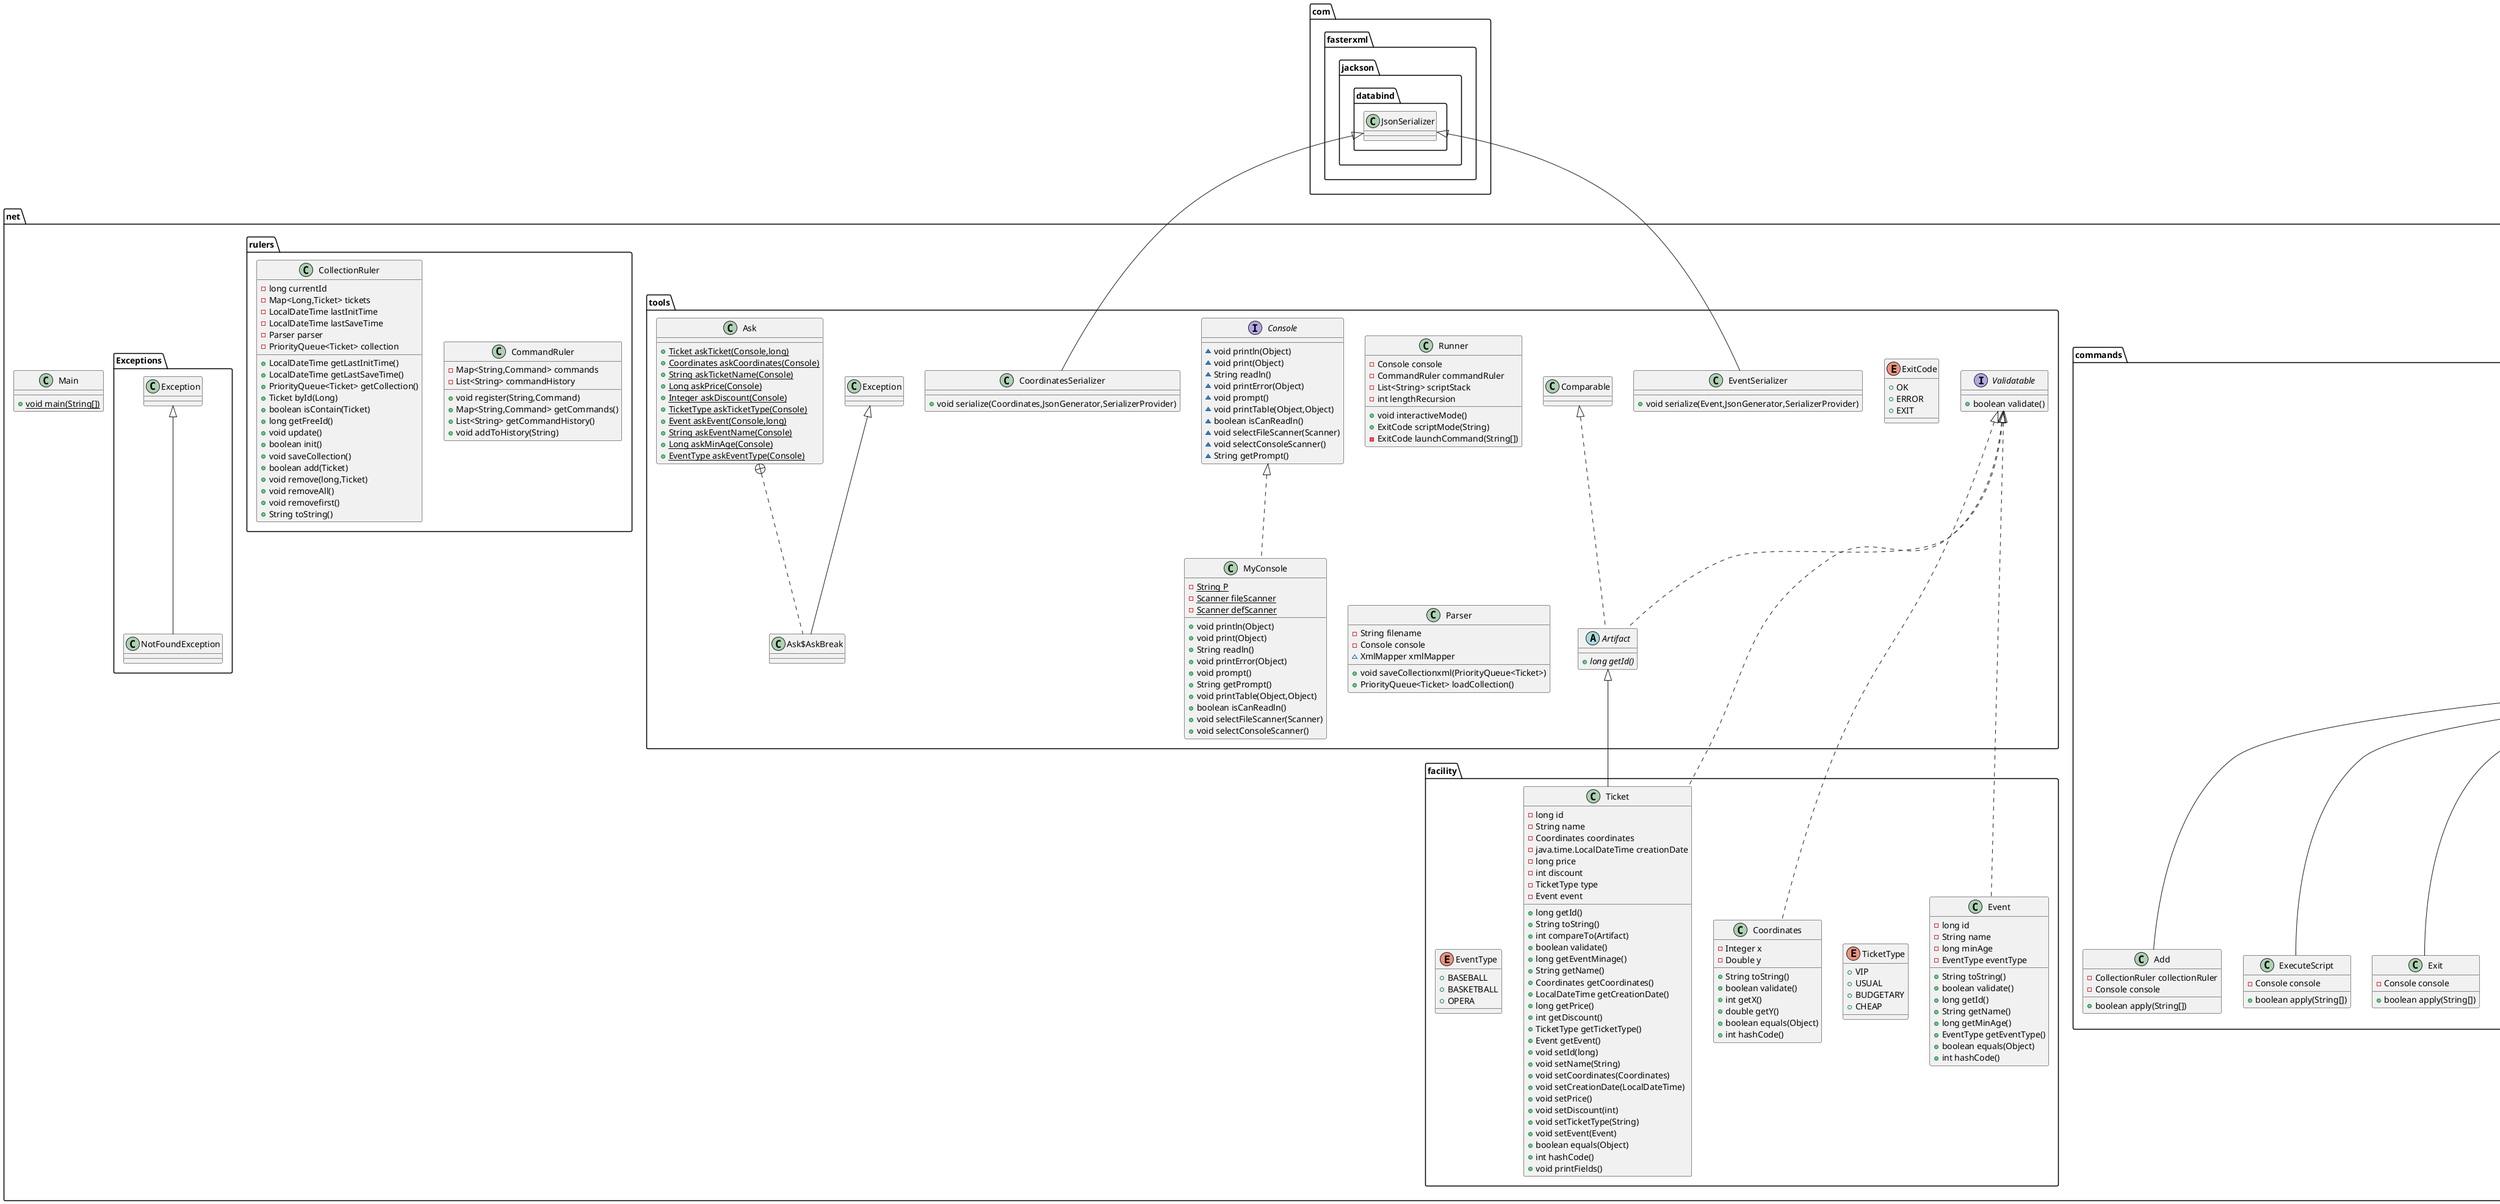 @startuml
class net.commands.Add {
- CollectionRuler collectionRuler
- Console console
+ boolean apply(String[])
}
class net.commands.ExecuteScript {
- Console console
+ boolean apply(String[])
}
class net.commands.Exit {
- Console console
+ boolean apply(String[])
}
class net.tools.EventSerializer {
+ void serialize(Event,JsonGenerator,SerializerProvider)
}
class net.facility.Coordinates {
- Integer x
- Double y
+ String toString()
+ boolean validate()
+ int getX()
+ double getY()
+ boolean equals(Object)
+ int hashCode()
}
interface net.tools.Validatable {
+ boolean validate()
}
abstract class net.commands.Command {
- String name
- String description
+ String getName()
+ String getDescription()
+ String toString()
+ boolean equals(Object)
+ int hashCode()
}
class net.tools.Ask {
+ {static} Ticket askTicket(Console,long)
+ {static} Coordinates askCoordinates(Console)
+ {static} String askTicketName(Console)
+ {static} Long askPrice(Console)
+ {static} Integer askDiscount(Console)
+ {static} TicketType askTicketType(Console)
+ {static} Event askEvent(Console,long)
+ {static} String askEventName(Console)
+ {static} Long askMinAge(Console)
+ {static} EventType askEventType(Console)
}
class net.tools.Ask$AskBreak {
}
class net.rulers.CommandRuler {
- Map<String,Command> commands
- List<String> commandHistory
+ void register(String,Command)
+ Map<String,Command> getCommands()
+ List<String> getCommandHistory()
+ void addToHistory(String)
}
class net.commands.AddIfMin {
- Console console
- CollectionRuler collectionRuler
+ boolean apply(String[])
- Long minPrice()
}
class net.tools.Runner {
- Console console
- CommandRuler commandRuler
- List<String> scriptStack
- int lengthRecursion
+ void interactiveMode()
+ ExitCode scriptMode(String)
- ExitCode launchCommand(String[])
}
enum net.tools.ExitCode {
+  OK
+  ERROR
+  EXIT
}
class net.commands.UpdateById {
- Console console
- CollectionRuler collectionRuler
+ boolean apply(String[])
}
class net.commands.FilterGreaterThanPrice {
- Console console
- CollectionRuler collectionRuler
+ boolean apply(String[])
- List<Ticket> filterByPrice(Long)
}
interface net.tools.Console {
~ void println(Object)
~ void print(Object)
~ String readln()
~ void printError(Object)
~ void prompt()
~ void printTable(Object,Object)
~ boolean isCanReadln()
~ void selectFileScanner(Scanner)
~ void selectConsoleScanner()
~ String getPrompt()
}
interface net.commands.Executable {
~ boolean apply(String[])
}
class net.commands.RemoveById {
- CollectionRuler collectionRuler
- Console console
+ boolean apply(String[])
}
class net.Main {
+ {static} void main(String[])
}
abstract class net.tools.Artifact {
+ {abstract}long getId()
}
class net.commands.RemoveFirst {
- CollectionRuler collectionRuler
- Console console
+ boolean apply(String[])
}
class net.commands.Info {
- Console console
- CollectionRuler collectionRuler
+ boolean apply(String[])
}
class net.commands.History {
- CommandRuler commandRuler
- Console console
+ boolean apply(String[])
}
class net.commands.Save {
- Console console
- CollectionRuler collectionRuler
+ boolean apply(String[])
}
class net.rulers.CollectionRuler {
- long currentId
- Map<Long,Ticket> tickets
- LocalDateTime lastInitTime
- LocalDateTime lastSaveTime
- Parser parser
- PriorityQueue<Ticket> collection
+ LocalDateTime getLastInitTime()
+ LocalDateTime getLastSaveTime()
+ PriorityQueue<Ticket> getCollection()
+ Ticket byId(Long)
+ boolean isContain(Ticket)
+ long getFreeId()
+ void update()
+ boolean init()
+ void saveCollection()
+ boolean add(Ticket)
+ void remove(long,Ticket)
+ void removeAll()
+ void removefirst()
+ String toString()
}
enum net.facility.TicketType {
+  VIP
+  USUAL
+  BUDGETARY
+  CHEAP
}
class net.Exceptions.NotFoundException {
}
class net.commands.FilterStartsWIthName {
- Console console
- CollectionRuler collectionRuler
+ boolean apply(String[])
- List<Ticket> filterByName(String)
}
class net.facility.Ticket {
- long id
- String name
- Coordinates coordinates
- java.time.LocalDateTime creationDate
- long price
- int discount
- TicketType type
- Event event
+ long getId()
+ String toString()
+ int compareTo(Artifact)
+ boolean validate()
+ long getEventMinage()
+ String getName()
+ Coordinates getCoordinates()
+ LocalDateTime getCreationDate()
+ long getPrice()
+ int getDiscount()
+ TicketType getTicketType()
+ Event getEvent()
+ void setId(long)
+ void setName(String)
+ void setCoordinates(Coordinates)
+ void setCreationDate(LocalDateTime)
+ void setPrice()
+ void setDiscount(int)
+ void setTicketType(String)
+ void setEvent(Event)
+ boolean equals(Object)
+ int hashCode()
+ void printFields()
}
class net.commands.PrintFieldAscendingEvent {
- Console console
- CollectionRuler collectionRuler
+ boolean apply(String[])
- List<Long> filterByMinAge()
}
class net.commands.Help {
- Console console
- CommandRuler commandRuler
+ boolean apply(String[])
}
class net.commands.Show {
- Console console
- CollectionRuler collectionRuler
+ boolean apply(String[])
}
class net.commands.Clear {
- CollectionRuler collectionRuler
- Console console
+ boolean apply(String[])
}
class net.facility.Event {
- long id
- String name
- long minAge
- EventType eventType
+ String toString()
+ boolean validate()
+ long getId()
+ String getName()
+ long getMinAge()
+ EventType getEventType()
+ boolean equals(Object)
+ int hashCode()
}
enum net.facility.EventType {
+  BASEBALL
+  BASKETBALL
+  OPERA
}
class net.tools.MyConsole {
- {static} String P
- {static} Scanner fileScanner
- {static} Scanner defScanner
+ void println(Object)
+ void print(Object)
+ String readln()
+ void printError(Object)
+ void prompt()
+ String getPrompt()
+ void printTable(Object,Object)
+ boolean isCanReadln()
+ void selectFileScanner(Scanner)
+ void selectConsoleScanner()
}
class net.tools.CoordinatesSerializer {
+ void serialize(Coordinates,JsonGenerator,SerializerProvider)
}
class net.tools.Parser {
- String filename
- Console console
~ XmlMapper xmlMapper
+ void saveCollectionxml(PriorityQueue<Ticket>)
+ PriorityQueue<Ticket> loadCollection()
}


net.commands.Command <|-- net.commands.Add
net.commands.Command <|-- net.commands.ExecuteScript
net.commands.Command <|-- net.commands.Exit
com.fasterxml.jackson.databind.JsonSerializer <|-- net.tools.EventSerializer
net.tools.Validatable <|.. net.facility.Coordinates
net.commands.Executable <|.. net.commands.Command
net.tools.Ask +.. net.tools.Ask$AskBreak
net.tools.Exception <|-- net.tools.Ask$AskBreak
net.commands.Command <|-- net.commands.AddIfMin
net.commands.Command <|-- net.commands.UpdateById
net.commands.Command <|-- net.commands.FilterGreaterThanPrice
net.commands.Command <|-- net.commands.RemoveById
net.tools.Validatable <|.. net.tools.Artifact
net.tools.Comparable <|.. net.tools.Artifact
net.commands.Command <|-- net.commands.RemoveFirst
net.commands.Command <|-- net.commands.Info
net.commands.Command <|-- net.commands.History
net.commands.Command <|-- net.commands.Save
net.Exceptions.Exception <|-- net.Exceptions.NotFoundException
net.commands.Command <|-- net.commands.FilterStartsWIthName
net.tools.Validatable <|.. net.facility.Ticket
net.tools.Artifact <|-- net.facility.Ticket
net.commands.Command <|-- net.commands.PrintFieldAscendingEvent
net.commands.Command <|-- net.commands.Help
net.commands.Command <|-- net.commands.Show
net.commands.Command <|-- net.commands.Clear
net.tools.Validatable <|.. net.facility.Event
net.tools.Console <|.. net.tools.MyConsole
com.fasterxml.jackson.databind.JsonSerializer <|-- net.tools.CoordinatesSerializer
@enduml